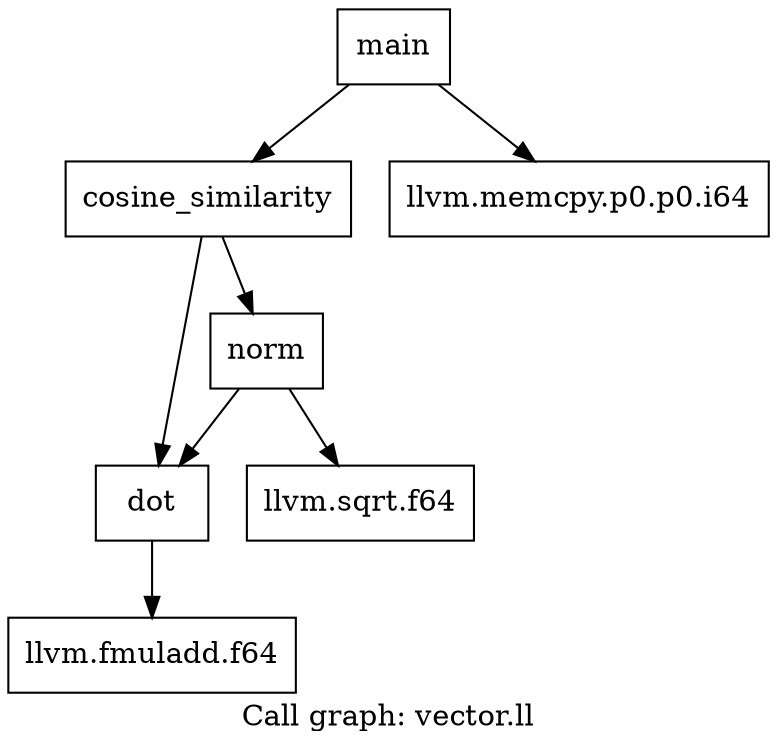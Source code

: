 digraph "Call graph: vector.ll" {
	label="Call graph: vector.ll";

	Node0x6000033ceaf0 [shape=record,label="{cosine_similarity}"];
	Node0x6000033ceaf0 -> Node0x6000033ceb80;
	Node0x6000033ceaf0 -> Node0x6000033cec10;
	Node0x6000033ceb80 [shape=record,label="{dot}"];
	Node0x6000033ceb80 -> Node0x6000033cec40;
	Node0x6000033cec10 [shape=record,label="{norm}"];
	Node0x6000033cec10 -> Node0x6000033ceb80;
	Node0x6000033cec10 -> Node0x6000033ced00;
	Node0x6000033ced30 [shape=record,label="{main}"];
	Node0x6000033ced30 -> Node0x6000033ced60;
	Node0x6000033ced30 -> Node0x6000033ceaf0;
	Node0x6000033ced60 [shape=record,label="{llvm.memcpy.p0.p0.i64}"];
	Node0x6000033cec40 [shape=record,label="{llvm.fmuladd.f64}"];
	Node0x6000033ced00 [shape=record,label="{llvm.sqrt.f64}"];
}
